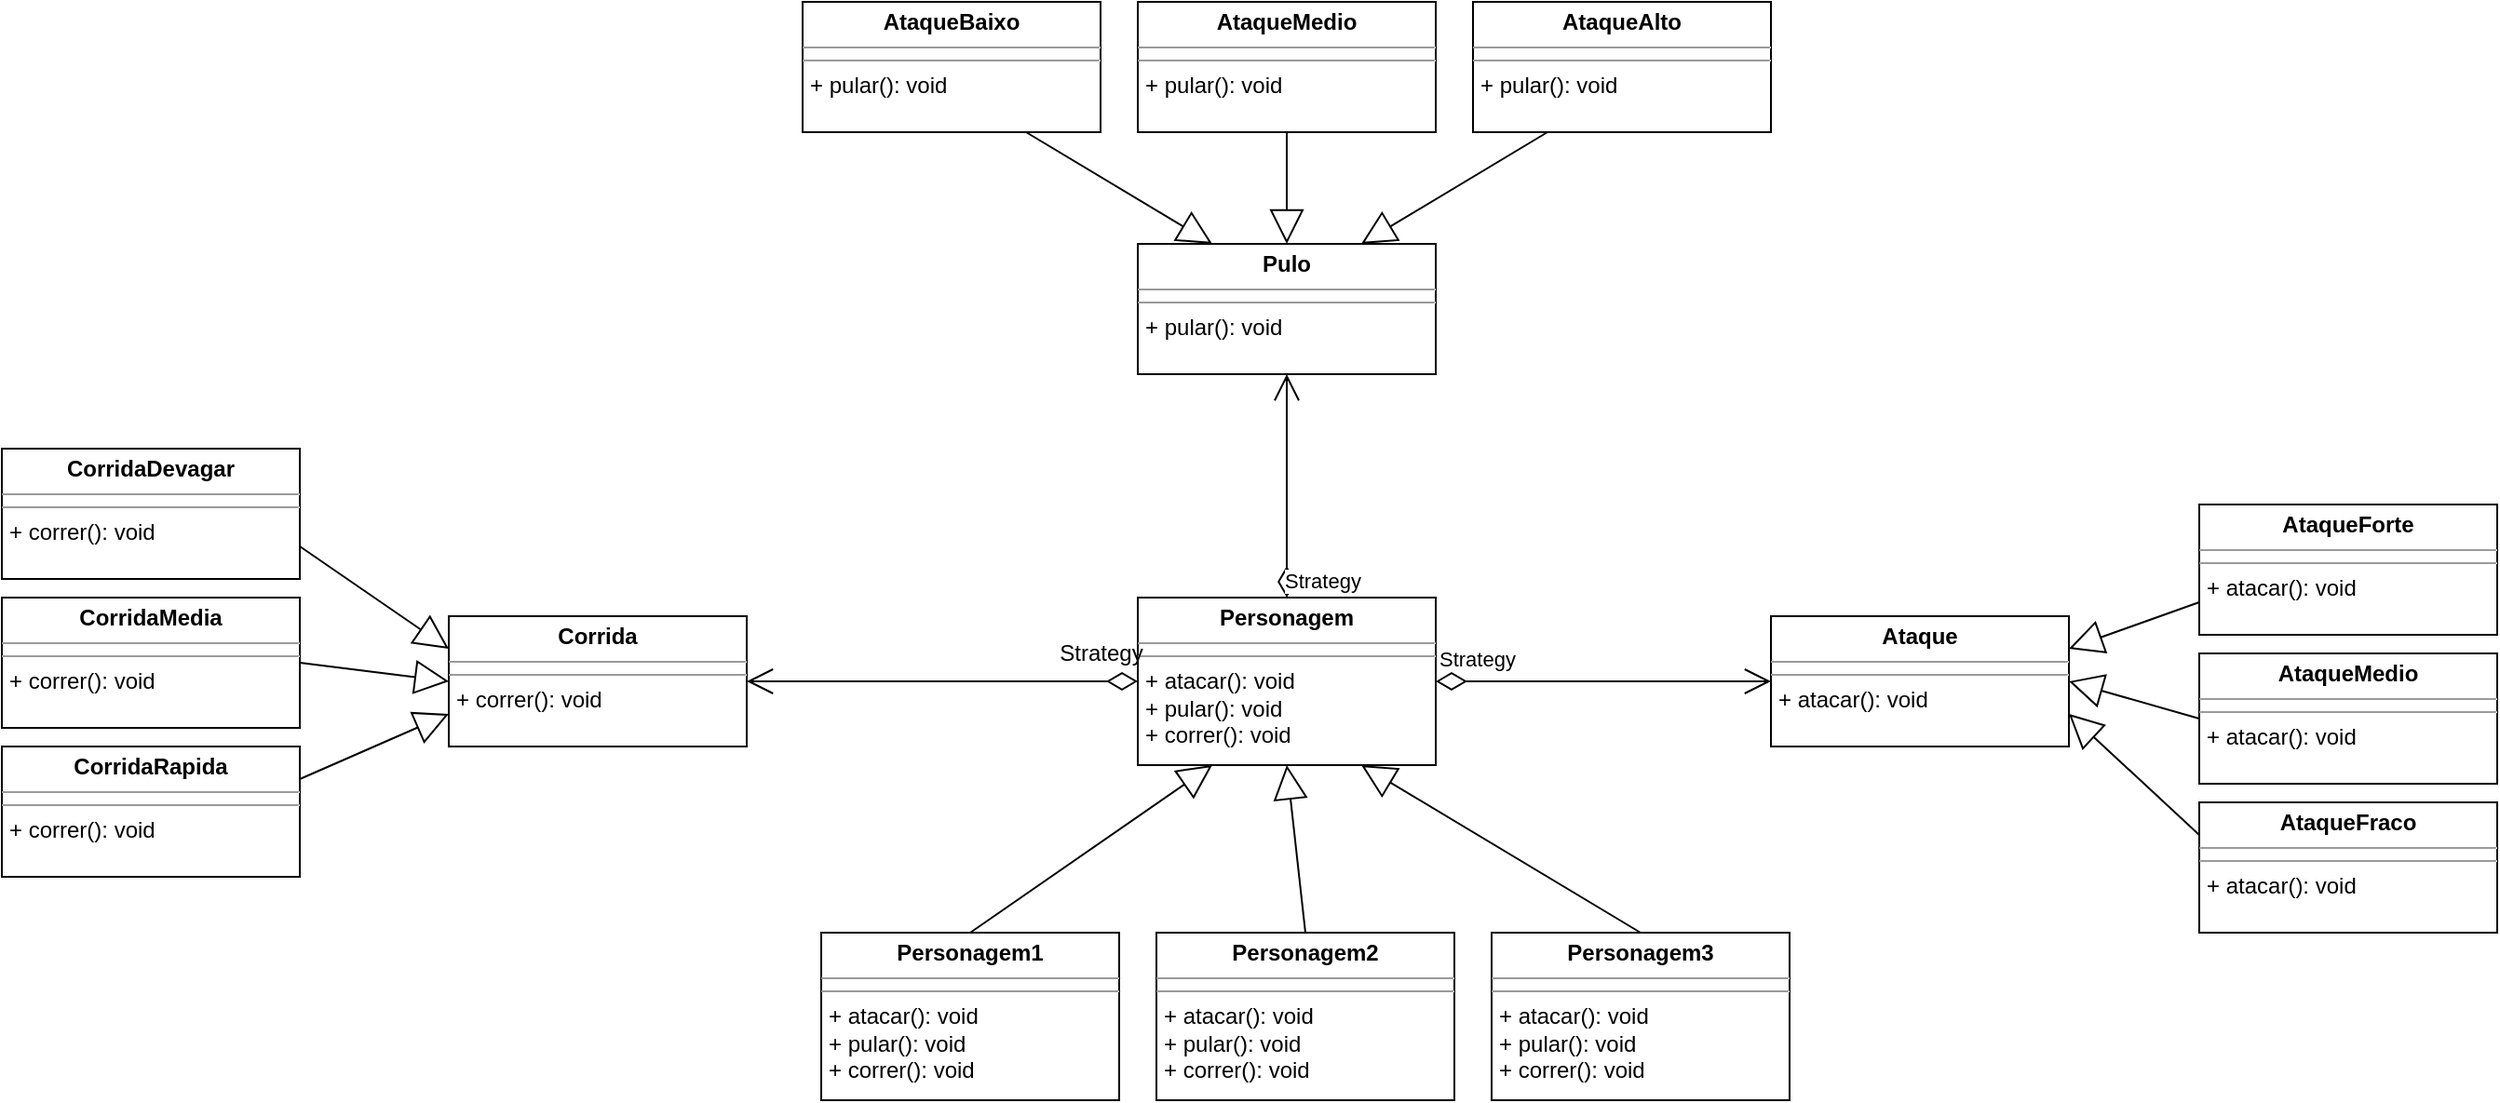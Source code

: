 <mxfile version="16.5.2" type="github">
  <diagram id="C5RBs43oDa-KdzZeNtuy" name="Page-1">
    <mxGraphModel dx="2105" dy="1733" grid="1" gridSize="10" guides="1" tooltips="1" connect="1" arrows="1" fold="1" page="1" pageScale="1" pageWidth="827" pageHeight="1169" math="0" shadow="0">
      <root>
        <mxCell id="WIyWlLk6GJQsqaUBKTNV-0" />
        <mxCell id="WIyWlLk6GJQsqaUBKTNV-1" parent="WIyWlLk6GJQsqaUBKTNV-0" />
        <mxCell id="oC2XgnSmKrhpjvqEipRW-0" value="&lt;p style=&quot;margin: 0px ; margin-top: 4px ; text-align: center&quot;&gt;&lt;b&gt;Personagem&lt;/b&gt;&lt;/p&gt;&lt;hr size=&quot;1&quot;&gt;&lt;hr size=&quot;1&quot;&gt;&lt;p style=&quot;margin: 0px ; margin-left: 4px&quot;&gt;+ atacar(): void&lt;/p&gt;&lt;p style=&quot;margin: 0px ; margin-left: 4px&quot;&gt;+ pular(): void&lt;/p&gt;&lt;p style=&quot;margin: 0px ; margin-left: 4px&quot;&gt;+ correr(): void&lt;/p&gt;" style="verticalAlign=top;align=left;overflow=fill;fontSize=12;fontFamily=Helvetica;html=1;" vertex="1" parent="WIyWlLk6GJQsqaUBKTNV-1">
          <mxGeometry x="20" y="-90" width="160" height="90" as="geometry" />
        </mxCell>
        <mxCell id="oC2XgnSmKrhpjvqEipRW-2" value="Strategy" style="endArrow=open;html=1;endSize=12;startArrow=diamondThin;startSize=14;startFill=0;edgeStyle=orthogonalEdgeStyle;align=left;verticalAlign=bottom;rounded=0;exitX=1;exitY=0.5;exitDx=0;exitDy=0;entryX=0;entryY=0.5;entryDx=0;entryDy=0;" edge="1" parent="WIyWlLk6GJQsqaUBKTNV-1" source="oC2XgnSmKrhpjvqEipRW-0" target="oC2XgnSmKrhpjvqEipRW-3">
          <mxGeometry x="-1" y="3" relative="1" as="geometry">
            <mxPoint x="550" y="-145" as="sourcePoint" />
            <mxPoint x="350" y="-45" as="targetPoint" />
            <Array as="points" />
          </mxGeometry>
        </mxCell>
        <mxCell id="oC2XgnSmKrhpjvqEipRW-3" value="&lt;p style=&quot;margin: 0px ; margin-top: 4px ; text-align: center&quot;&gt;&lt;b&gt;Ataque&lt;/b&gt;&lt;/p&gt;&lt;hr size=&quot;1&quot;&gt;&lt;hr size=&quot;1&quot;&gt;&lt;p style=&quot;margin: 0px ; margin-left: 4px&quot;&gt;+ atacar(): void&lt;/p&gt;" style="verticalAlign=top;align=left;overflow=fill;fontSize=12;fontFamily=Helvetica;html=1;" vertex="1" parent="WIyWlLk6GJQsqaUBKTNV-1">
          <mxGeometry x="360" y="-80" width="160" height="70" as="geometry" />
        </mxCell>
        <mxCell id="oC2XgnSmKrhpjvqEipRW-4" value="&lt;p style=&quot;margin: 0px ; margin-top: 4px ; text-align: center&quot;&gt;&lt;b&gt;AtaqueFraco&lt;/b&gt;&lt;/p&gt;&lt;hr size=&quot;1&quot;&gt;&lt;hr size=&quot;1&quot;&gt;&lt;p style=&quot;margin: 0px ; margin-left: 4px&quot;&gt;+ atacar(): void&lt;/p&gt;" style="verticalAlign=top;align=left;overflow=fill;fontSize=12;fontFamily=Helvetica;html=1;" vertex="1" parent="WIyWlLk6GJQsqaUBKTNV-1">
          <mxGeometry x="590" y="20" width="160" height="70" as="geometry" />
        </mxCell>
        <mxCell id="oC2XgnSmKrhpjvqEipRW-5" value="&lt;p style=&quot;margin: 0px ; margin-top: 4px ; text-align: center&quot;&gt;&lt;b&gt;AtaqueMedio&lt;/b&gt;&lt;/p&gt;&lt;hr size=&quot;1&quot;&gt;&lt;hr size=&quot;1&quot;&gt;&lt;p style=&quot;margin: 0px ; margin-left: 4px&quot;&gt;+ atacar(): void&lt;/p&gt;" style="verticalAlign=top;align=left;overflow=fill;fontSize=12;fontFamily=Helvetica;html=1;" vertex="1" parent="WIyWlLk6GJQsqaUBKTNV-1">
          <mxGeometry x="590" y="-60" width="160" height="70" as="geometry" />
        </mxCell>
        <mxCell id="oC2XgnSmKrhpjvqEipRW-6" value="&lt;p style=&quot;margin: 0px ; margin-top: 4px ; text-align: center&quot;&gt;&lt;b&gt;AtaqueForte&lt;/b&gt;&lt;/p&gt;&lt;hr size=&quot;1&quot;&gt;&lt;hr size=&quot;1&quot;&gt;&lt;p style=&quot;margin: 0px ; margin-left: 4px&quot;&gt;+ atacar(): void&lt;/p&gt;" style="verticalAlign=top;align=left;overflow=fill;fontSize=12;fontFamily=Helvetica;html=1;" vertex="1" parent="WIyWlLk6GJQsqaUBKTNV-1">
          <mxGeometry x="590" y="-140" width="160" height="70" as="geometry" />
        </mxCell>
        <mxCell id="oC2XgnSmKrhpjvqEipRW-7" value="" style="endArrow=block;endSize=16;endFill=0;html=1;rounded=0;exitX=0;exitY=0.25;exitDx=0;exitDy=0;entryX=1;entryY=0.75;entryDx=0;entryDy=0;" edge="1" parent="WIyWlLk6GJQsqaUBKTNV-1" source="oC2XgnSmKrhpjvqEipRW-4" target="oC2XgnSmKrhpjvqEipRW-3">
          <mxGeometry width="160" relative="1" as="geometry">
            <mxPoint x="230" y="180" as="sourcePoint" />
            <mxPoint x="390" y="180" as="targetPoint" />
          </mxGeometry>
        </mxCell>
        <mxCell id="oC2XgnSmKrhpjvqEipRW-8" value="" style="endArrow=block;endSize=16;endFill=0;html=1;rounded=0;exitX=0;exitY=0.5;exitDx=0;exitDy=0;entryX=1;entryY=0.5;entryDx=0;entryDy=0;" edge="1" parent="WIyWlLk6GJQsqaUBKTNV-1" source="oC2XgnSmKrhpjvqEipRW-5" target="oC2XgnSmKrhpjvqEipRW-3">
          <mxGeometry width="160" relative="1" as="geometry">
            <mxPoint x="30" y="100" as="sourcePoint" />
            <mxPoint x="540" y="-45" as="targetPoint" />
          </mxGeometry>
        </mxCell>
        <mxCell id="oC2XgnSmKrhpjvqEipRW-9" value="" style="endArrow=block;endSize=16;endFill=0;html=1;rounded=0;exitX=0;exitY=0.75;exitDx=0;exitDy=0;entryX=1;entryY=0.25;entryDx=0;entryDy=0;" edge="1" parent="WIyWlLk6GJQsqaUBKTNV-1" source="oC2XgnSmKrhpjvqEipRW-6" target="oC2XgnSmKrhpjvqEipRW-3">
          <mxGeometry width="160" relative="1" as="geometry">
            <mxPoint x="40" y="110" as="sourcePoint" />
            <mxPoint x="160" y="20" as="targetPoint" />
          </mxGeometry>
        </mxCell>
        <mxCell id="oC2XgnSmKrhpjvqEipRW-10" value="&lt;p style=&quot;margin: 0px ; margin-top: 4px ; text-align: center&quot;&gt;&lt;b&gt;Personagem3&lt;/b&gt;&lt;/p&gt;&lt;hr size=&quot;1&quot;&gt;&lt;hr size=&quot;1&quot;&gt;&lt;p style=&quot;margin: 0px ; margin-left: 4px&quot;&gt;+ atacar(): void&lt;/p&gt;&lt;p style=&quot;margin: 0px ; margin-left: 4px&quot;&gt;+ pular(): void&lt;/p&gt;&lt;p style=&quot;margin: 0px ; margin-left: 4px&quot;&gt;+ correr(): void&lt;/p&gt;" style="verticalAlign=top;align=left;overflow=fill;fontSize=12;fontFamily=Helvetica;html=1;" vertex="1" parent="WIyWlLk6GJQsqaUBKTNV-1">
          <mxGeometry x="210" y="90" width="160" height="90" as="geometry" />
        </mxCell>
        <mxCell id="oC2XgnSmKrhpjvqEipRW-11" value="&lt;p style=&quot;margin: 0px ; margin-top: 4px ; text-align: center&quot;&gt;&lt;b&gt;Personagem1&lt;/b&gt;&lt;/p&gt;&lt;hr size=&quot;1&quot;&gt;&lt;hr size=&quot;1&quot;&gt;&lt;p style=&quot;margin: 0px ; margin-left: 4px&quot;&gt;+ atacar(): void&lt;/p&gt;&lt;p style=&quot;margin: 0px ; margin-left: 4px&quot;&gt;+ pular(): void&lt;/p&gt;&lt;p style=&quot;margin: 0px ; margin-left: 4px&quot;&gt;+ correr(): void&lt;/p&gt;" style="verticalAlign=top;align=left;overflow=fill;fontSize=12;fontFamily=Helvetica;html=1;" vertex="1" parent="WIyWlLk6GJQsqaUBKTNV-1">
          <mxGeometry x="-150" y="90" width="160" height="90" as="geometry" />
        </mxCell>
        <mxCell id="oC2XgnSmKrhpjvqEipRW-12" value="&lt;p style=&quot;margin: 0px ; margin-top: 4px ; text-align: center&quot;&gt;&lt;b&gt;Personagem2&lt;/b&gt;&lt;/p&gt;&lt;hr size=&quot;1&quot;&gt;&lt;hr size=&quot;1&quot;&gt;&lt;p style=&quot;margin: 0px ; margin-left: 4px&quot;&gt;+ atacar(): void&lt;/p&gt;&lt;p style=&quot;margin: 0px ; margin-left: 4px&quot;&gt;+ pular(): void&lt;/p&gt;&lt;p style=&quot;margin: 0px ; margin-left: 4px&quot;&gt;+ correr(): void&lt;/p&gt;" style="verticalAlign=top;align=left;overflow=fill;fontSize=12;fontFamily=Helvetica;html=1;" vertex="1" parent="WIyWlLk6GJQsqaUBKTNV-1">
          <mxGeometry x="30" y="90" width="160" height="90" as="geometry" />
        </mxCell>
        <mxCell id="oC2XgnSmKrhpjvqEipRW-14" value="Strategy" style="endArrow=open;html=1;endSize=12;startArrow=diamondThin;startSize=14;startFill=0;edgeStyle=orthogonalEdgeStyle;align=left;verticalAlign=bottom;rounded=0;entryX=0.5;entryY=1;entryDx=0;entryDy=0;exitX=0.5;exitY=0;exitDx=0;exitDy=0;" edge="1" parent="WIyWlLk6GJQsqaUBKTNV-1" source="oC2XgnSmKrhpjvqEipRW-0" target="oC2XgnSmKrhpjvqEipRW-21">
          <mxGeometry x="-1" y="3" relative="1" as="geometry">
            <mxPoint x="100" y="-110" as="sourcePoint" />
            <mxPoint x="99.5" y="-195" as="targetPoint" />
            <Array as="points" />
          </mxGeometry>
        </mxCell>
        <mxCell id="oC2XgnSmKrhpjvqEipRW-16" value="" style="endArrow=open;html=1;endSize=12;startArrow=diamondThin;startSize=14;startFill=0;edgeStyle=orthogonalEdgeStyle;align=left;verticalAlign=bottom;rounded=0;exitX=0;exitY=0.5;exitDx=0;exitDy=0;entryX=1;entryY=0.5;entryDx=0;entryDy=0;" edge="1" parent="WIyWlLk6GJQsqaUBKTNV-1" source="oC2XgnSmKrhpjvqEipRW-0" target="oC2XgnSmKrhpjvqEipRW-28">
          <mxGeometry x="-1" y="3" relative="1" as="geometry">
            <mxPoint y="-30" as="sourcePoint" />
            <mxPoint x="-180" y="-45" as="targetPoint" />
          </mxGeometry>
        </mxCell>
        <mxCell id="oC2XgnSmKrhpjvqEipRW-17" value="Strategy" style="text;html=1;align=center;verticalAlign=middle;resizable=0;points=[];autosize=1;strokeColor=none;fillColor=none;" vertex="1" parent="WIyWlLk6GJQsqaUBKTNV-1">
          <mxGeometry x="-560" y="-50" width="60" height="20" as="geometry" />
        </mxCell>
        <mxCell id="oC2XgnSmKrhpjvqEipRW-18" value="" style="endArrow=block;endSize=16;endFill=0;html=1;rounded=0;exitX=0.5;exitY=0;exitDx=0;exitDy=0;entryX=0.25;entryY=1;entryDx=0;entryDy=0;" edge="1" parent="WIyWlLk6GJQsqaUBKTNV-1" source="oC2XgnSmKrhpjvqEipRW-11" target="oC2XgnSmKrhpjvqEipRW-0">
          <mxGeometry width="160" relative="1" as="geometry">
            <mxPoint x="530" y="100" as="sourcePoint" />
            <mxPoint x="670" as="targetPoint" />
          </mxGeometry>
        </mxCell>
        <mxCell id="oC2XgnSmKrhpjvqEipRW-19" value="" style="endArrow=block;endSize=16;endFill=0;html=1;rounded=0;exitX=0.5;exitY=0;exitDx=0;exitDy=0;entryX=0.5;entryY=1;entryDx=0;entryDy=0;" edge="1" parent="WIyWlLk6GJQsqaUBKTNV-1" source="oC2XgnSmKrhpjvqEipRW-12" target="oC2XgnSmKrhpjvqEipRW-0">
          <mxGeometry width="160" relative="1" as="geometry">
            <mxPoint x="-70" y="100" as="sourcePoint" />
            <mxPoint x="70" y="10" as="targetPoint" />
          </mxGeometry>
        </mxCell>
        <mxCell id="oC2XgnSmKrhpjvqEipRW-20" value="" style="endArrow=block;endSize=16;endFill=0;html=1;rounded=0;exitX=0.5;exitY=0;exitDx=0;exitDy=0;entryX=0.75;entryY=1;entryDx=0;entryDy=0;" edge="1" parent="WIyWlLk6GJQsqaUBKTNV-1" source="oC2XgnSmKrhpjvqEipRW-10" target="oC2XgnSmKrhpjvqEipRW-0">
          <mxGeometry width="160" relative="1" as="geometry">
            <mxPoint x="-60" y="110" as="sourcePoint" />
            <mxPoint x="80" y="20" as="targetPoint" />
          </mxGeometry>
        </mxCell>
        <mxCell id="oC2XgnSmKrhpjvqEipRW-21" value="&lt;p style=&quot;margin: 0px ; margin-top: 4px ; text-align: center&quot;&gt;&lt;b&gt;Pulo&lt;/b&gt;&lt;/p&gt;&lt;hr size=&quot;1&quot;&gt;&lt;hr size=&quot;1&quot;&gt;&lt;p style=&quot;margin: 0px ; margin-left: 4px&quot;&gt;+ pular(): void&lt;/p&gt;" style="verticalAlign=top;align=left;overflow=fill;fontSize=12;fontFamily=Helvetica;html=1;" vertex="1" parent="WIyWlLk6GJQsqaUBKTNV-1">
          <mxGeometry x="20" y="-280" width="160" height="70" as="geometry" />
        </mxCell>
        <mxCell id="oC2XgnSmKrhpjvqEipRW-22" value="&lt;p style=&quot;margin: 0px ; margin-top: 4px ; text-align: center&quot;&gt;&lt;b&gt;AtaqueBaixo&lt;/b&gt;&lt;/p&gt;&lt;hr size=&quot;1&quot;&gt;&lt;hr size=&quot;1&quot;&gt;&lt;p style=&quot;margin: 0px ; margin-left: 4px&quot;&gt;+ pular(): void&lt;/p&gt;" style="verticalAlign=top;align=left;overflow=fill;fontSize=12;fontFamily=Helvetica;html=1;" vertex="1" parent="WIyWlLk6GJQsqaUBKTNV-1">
          <mxGeometry x="-160" y="-410" width="160" height="70" as="geometry" />
        </mxCell>
        <mxCell id="oC2XgnSmKrhpjvqEipRW-23" value="&lt;p style=&quot;margin: 0px ; margin-top: 4px ; text-align: center&quot;&gt;&lt;b&gt;AtaqueMedio&lt;/b&gt;&lt;/p&gt;&lt;hr size=&quot;1&quot;&gt;&lt;hr size=&quot;1&quot;&gt;&lt;p style=&quot;margin: 0px ; margin-left: 4px&quot;&gt;+ pular(): void&lt;/p&gt;" style="verticalAlign=top;align=left;overflow=fill;fontSize=12;fontFamily=Helvetica;html=1;" vertex="1" parent="WIyWlLk6GJQsqaUBKTNV-1">
          <mxGeometry x="20" y="-410" width="160" height="70" as="geometry" />
        </mxCell>
        <mxCell id="oC2XgnSmKrhpjvqEipRW-24" value="&lt;p style=&quot;margin: 0px ; margin-top: 4px ; text-align: center&quot;&gt;&lt;b&gt;AtaqueAlto&lt;/b&gt;&lt;/p&gt;&lt;hr size=&quot;1&quot;&gt;&lt;hr size=&quot;1&quot;&gt;&lt;p style=&quot;margin: 0px ; margin-left: 4px&quot;&gt;+ pular(): void&lt;/p&gt;" style="verticalAlign=top;align=left;overflow=fill;fontSize=12;fontFamily=Helvetica;html=1;" vertex="1" parent="WIyWlLk6GJQsqaUBKTNV-1">
          <mxGeometry x="200" y="-410" width="160" height="70" as="geometry" />
        </mxCell>
        <mxCell id="oC2XgnSmKrhpjvqEipRW-25" value="" style="endArrow=block;endSize=16;endFill=0;html=1;rounded=0;entryX=0.25;entryY=0;entryDx=0;entryDy=0;exitX=0.75;exitY=1;exitDx=0;exitDy=0;" edge="1" parent="WIyWlLk6GJQsqaUBKTNV-1" source="oC2XgnSmKrhpjvqEipRW-22" target="oC2XgnSmKrhpjvqEipRW-21">
          <mxGeometry width="160" relative="1" as="geometry">
            <mxPoint x="280" y="-340" as="sourcePoint" />
            <mxPoint x="50" y="-20" as="targetPoint" />
          </mxGeometry>
        </mxCell>
        <mxCell id="oC2XgnSmKrhpjvqEipRW-26" value="" style="endArrow=block;endSize=16;endFill=0;html=1;rounded=0;exitX=0.5;exitY=1;exitDx=0;exitDy=0;entryX=0.5;entryY=0;entryDx=0;entryDy=0;" edge="1" parent="WIyWlLk6GJQsqaUBKTNV-1" source="oC2XgnSmKrhpjvqEipRW-23" target="oC2XgnSmKrhpjvqEipRW-21">
          <mxGeometry width="160" relative="1" as="geometry">
            <mxPoint x="-310" y="-100" as="sourcePoint" />
            <mxPoint x="110" y="-200" as="targetPoint" />
          </mxGeometry>
        </mxCell>
        <mxCell id="oC2XgnSmKrhpjvqEipRW-27" value="" style="endArrow=block;endSize=16;endFill=0;html=1;rounded=0;exitX=0.25;exitY=1;exitDx=0;exitDy=0;entryX=0.75;entryY=0;entryDx=0;entryDy=0;" edge="1" parent="WIyWlLk6GJQsqaUBKTNV-1" source="oC2XgnSmKrhpjvqEipRW-24" target="oC2XgnSmKrhpjvqEipRW-21">
          <mxGeometry width="160" relative="1" as="geometry">
            <mxPoint x="-300" y="-90" as="sourcePoint" />
            <mxPoint x="-180" y="-180" as="targetPoint" />
          </mxGeometry>
        </mxCell>
        <mxCell id="oC2XgnSmKrhpjvqEipRW-28" value="&lt;p style=&quot;margin: 0px ; margin-top: 4px ; text-align: center&quot;&gt;&lt;b&gt;Corrida&lt;/b&gt;&lt;/p&gt;&lt;hr size=&quot;1&quot;&gt;&lt;hr size=&quot;1&quot;&gt;&lt;p style=&quot;margin: 0px ; margin-left: 4px&quot;&gt;+ correr(): void&lt;/p&gt;" style="verticalAlign=top;align=left;overflow=fill;fontSize=12;fontFamily=Helvetica;html=1;" vertex="1" parent="WIyWlLk6GJQsqaUBKTNV-1">
          <mxGeometry x="-350" y="-80" width="160" height="70" as="geometry" />
        </mxCell>
        <mxCell id="oC2XgnSmKrhpjvqEipRW-29" value="&lt;p style=&quot;margin: 0px ; margin-top: 4px ; text-align: center&quot;&gt;&lt;b&gt;CorridaDevagar&lt;/b&gt;&lt;/p&gt;&lt;hr size=&quot;1&quot;&gt;&lt;hr size=&quot;1&quot;&gt;&lt;p style=&quot;margin: 0px ; margin-left: 4px&quot;&gt;+ correr(): void&lt;/p&gt;" style="verticalAlign=top;align=left;overflow=fill;fontSize=12;fontFamily=Helvetica;html=1;" vertex="1" parent="WIyWlLk6GJQsqaUBKTNV-1">
          <mxGeometry x="-590" y="-170" width="160" height="70" as="geometry" />
        </mxCell>
        <mxCell id="oC2XgnSmKrhpjvqEipRW-30" value="&lt;p style=&quot;margin: 0px ; margin-top: 4px ; text-align: center&quot;&gt;&lt;b&gt;CorridaMedia&lt;br&gt;&lt;/b&gt;&lt;/p&gt;&lt;hr size=&quot;1&quot;&gt;&lt;hr size=&quot;1&quot;&gt;&lt;p style=&quot;margin: 0px ; margin-left: 4px&quot;&gt;+ correr(): void&lt;/p&gt;" style="verticalAlign=top;align=left;overflow=fill;fontSize=12;fontFamily=Helvetica;html=1;" vertex="1" parent="WIyWlLk6GJQsqaUBKTNV-1">
          <mxGeometry x="-590" y="-90" width="160" height="70" as="geometry" />
        </mxCell>
        <mxCell id="oC2XgnSmKrhpjvqEipRW-31" value="&lt;p style=&quot;margin: 0px ; margin-top: 4px ; text-align: center&quot;&gt;&lt;b&gt;CorridaRapida&lt;/b&gt;&lt;/p&gt;&lt;hr size=&quot;1&quot;&gt;&lt;hr size=&quot;1&quot;&gt;&lt;p style=&quot;margin: 0px ; margin-left: 4px&quot;&gt;+ correr(): void&lt;/p&gt;" style="verticalAlign=top;align=left;overflow=fill;fontSize=12;fontFamily=Helvetica;html=1;" vertex="1" parent="WIyWlLk6GJQsqaUBKTNV-1">
          <mxGeometry x="-590" y="-10" width="160" height="70" as="geometry" />
        </mxCell>
        <mxCell id="oC2XgnSmKrhpjvqEipRW-32" value="" style="endArrow=block;endSize=16;endFill=0;html=1;rounded=0;entryX=0;entryY=0.25;entryDx=0;entryDy=0;exitX=1;exitY=0.75;exitDx=0;exitDy=0;" edge="1" parent="WIyWlLk6GJQsqaUBKTNV-1" source="oC2XgnSmKrhpjvqEipRW-29" target="oC2XgnSmKrhpjvqEipRW-28">
          <mxGeometry width="160" relative="1" as="geometry">
            <mxPoint x="-90" y="-140" as="sourcePoint" />
            <mxPoint x="-320" y="180" as="targetPoint" />
          </mxGeometry>
        </mxCell>
        <mxCell id="oC2XgnSmKrhpjvqEipRW-33" value="" style="endArrow=block;endSize=16;endFill=0;html=1;rounded=0;exitX=1;exitY=0.5;exitDx=0;exitDy=0;entryX=0;entryY=0.5;entryDx=0;entryDy=0;" edge="1" parent="WIyWlLk6GJQsqaUBKTNV-1" source="oC2XgnSmKrhpjvqEipRW-30" target="oC2XgnSmKrhpjvqEipRW-28">
          <mxGeometry width="160" relative="1" as="geometry">
            <mxPoint x="-680" y="100" as="sourcePoint" />
            <mxPoint x="-260" as="targetPoint" />
          </mxGeometry>
        </mxCell>
        <mxCell id="oC2XgnSmKrhpjvqEipRW-34" value="" style="endArrow=block;endSize=16;endFill=0;html=1;rounded=0;exitX=1;exitY=0.25;exitDx=0;exitDy=0;entryX=0;entryY=0.75;entryDx=0;entryDy=0;" edge="1" parent="WIyWlLk6GJQsqaUBKTNV-1" source="oC2XgnSmKrhpjvqEipRW-31" target="oC2XgnSmKrhpjvqEipRW-28">
          <mxGeometry width="160" relative="1" as="geometry">
            <mxPoint x="-670" y="110" as="sourcePoint" />
            <mxPoint x="-550" y="20" as="targetPoint" />
          </mxGeometry>
        </mxCell>
        <mxCell id="oC2XgnSmKrhpjvqEipRW-35" value="Strategy" style="text;html=1;align=center;verticalAlign=middle;resizable=0;points=[];autosize=1;strokeColor=none;fillColor=none;" vertex="1" parent="WIyWlLk6GJQsqaUBKTNV-1">
          <mxGeometry x="-30" y="-70" width="60" height="20" as="geometry" />
        </mxCell>
      </root>
    </mxGraphModel>
  </diagram>
</mxfile>

